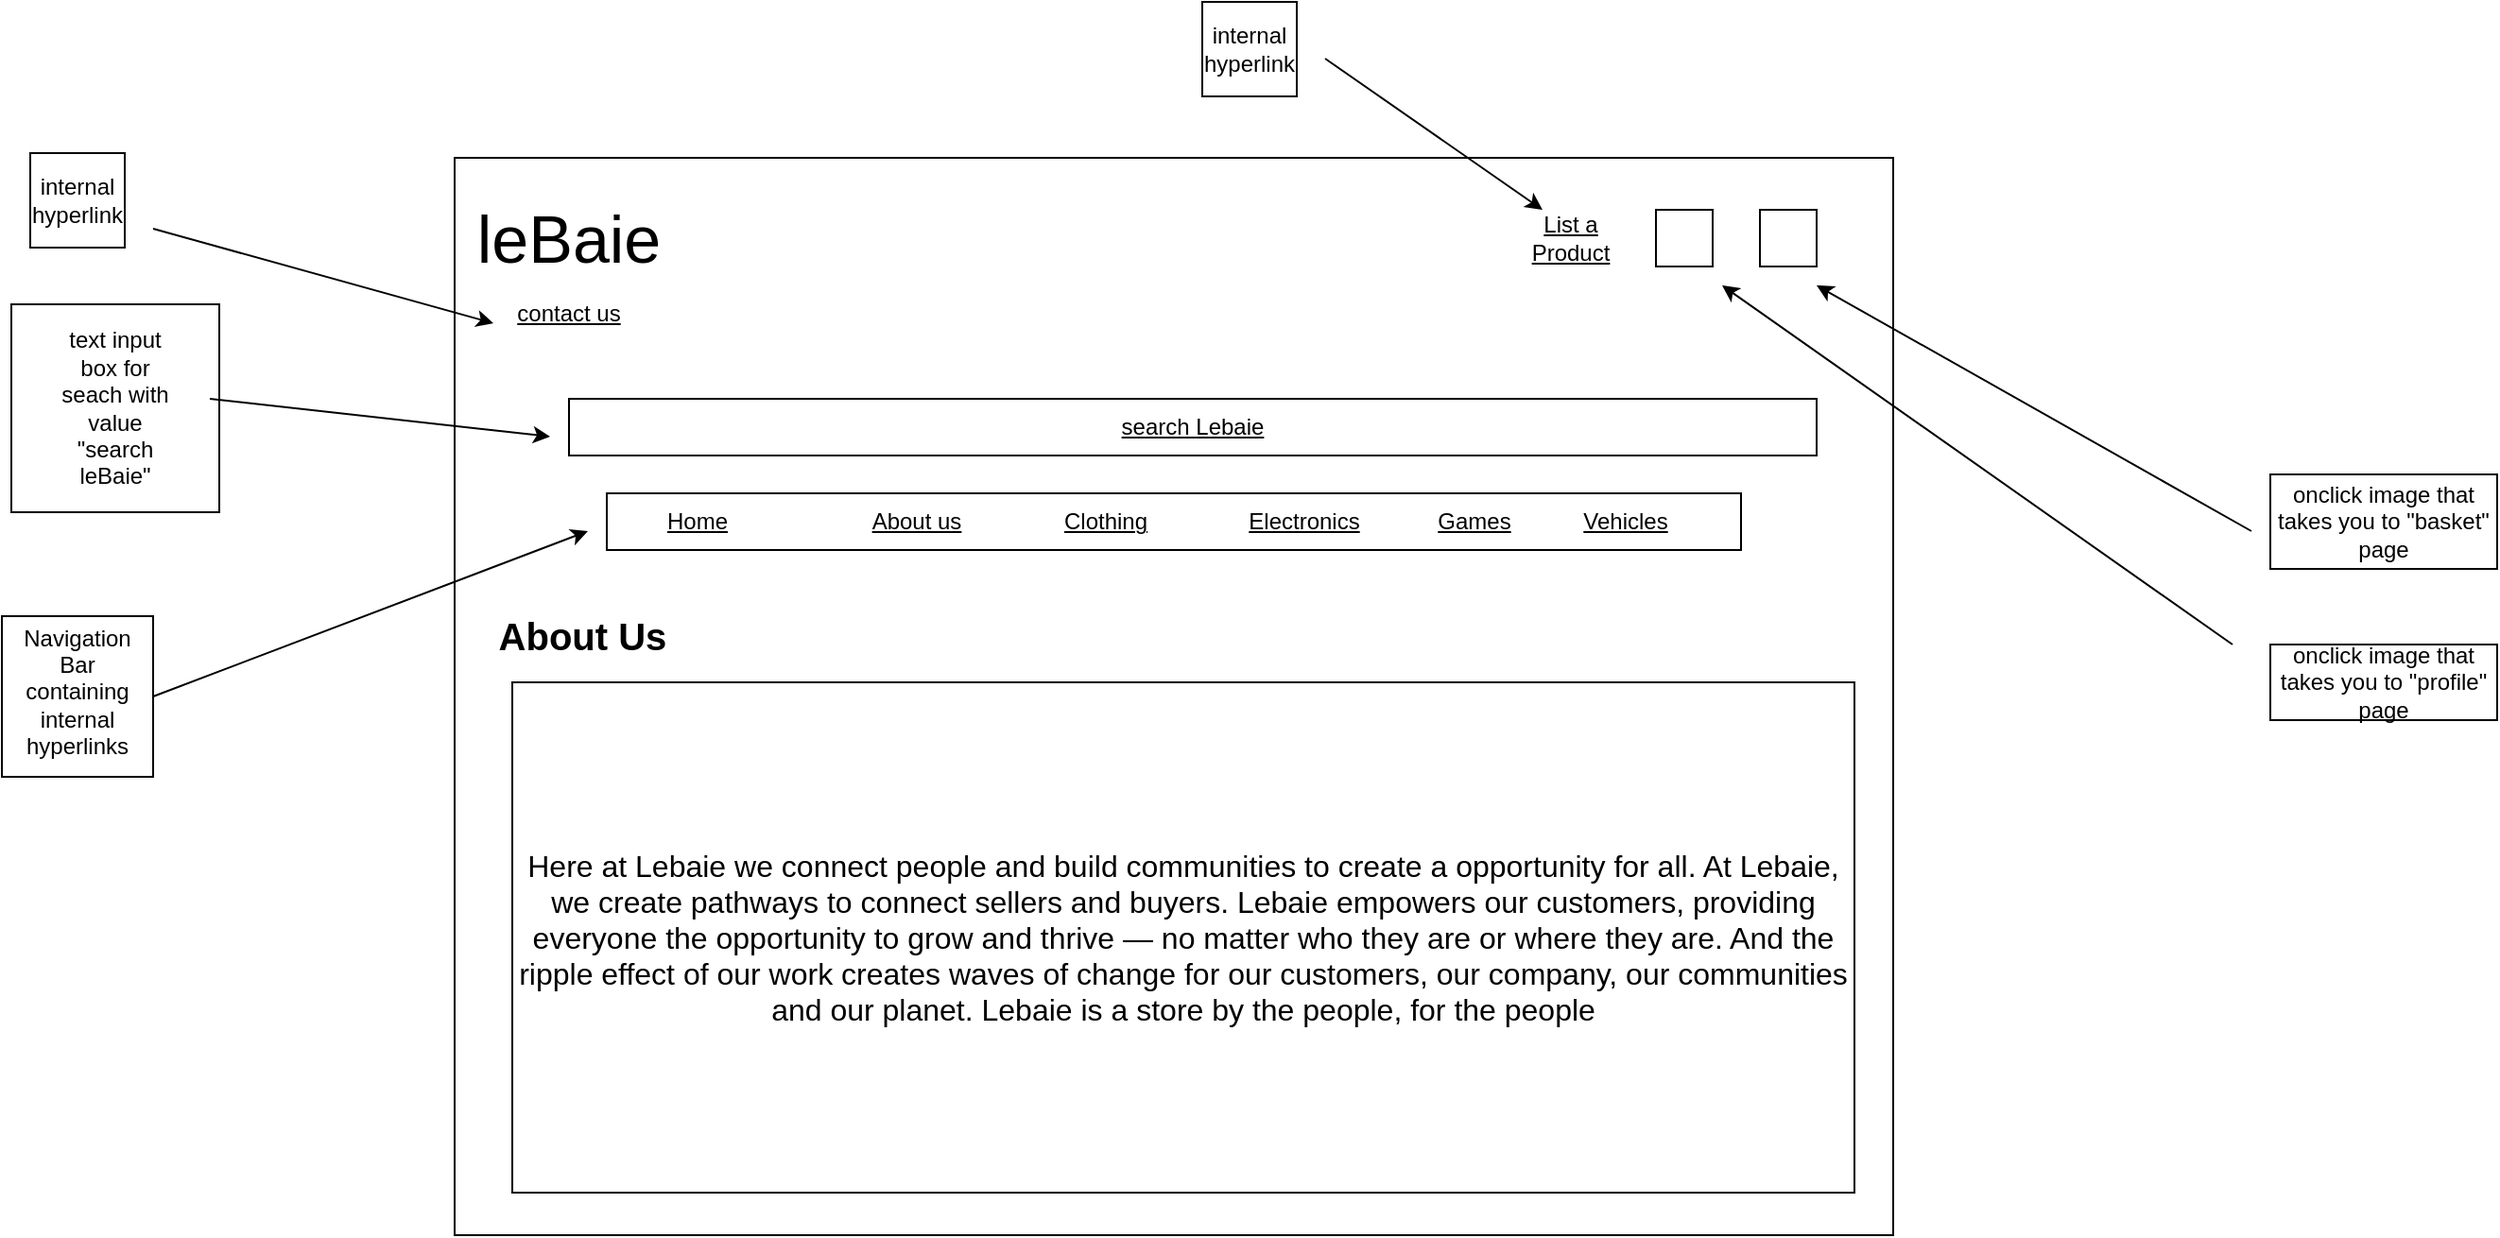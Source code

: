 <mxfile version="22.0.3" type="device">
  <diagram name="Page-1" id="ck8E8hJPoGC42zN4GeDB">
    <mxGraphModel dx="1204" dy="1836" grid="1" gridSize="10" guides="1" tooltips="1" connect="1" arrows="1" fold="1" page="0" pageScale="1" pageWidth="850" pageHeight="1100" math="0" shadow="0">
      <root>
        <mxCell id="0" />
        <mxCell id="1" parent="0" />
        <mxCell id="Sa9khdKqVvLmy_zCqasR-1" value="" style="rounded=0;whiteSpace=wrap;html=1;fillColor=none;" parent="1" vertex="1">
          <mxGeometry x="120" y="220" width="600" height="30" as="geometry" />
        </mxCell>
        <mxCell id="Sa9khdKqVvLmy_zCqasR-2" value="" style="rounded=0;whiteSpace=wrap;html=1;fillColor=none;fontStyle=4" parent="1" vertex="1">
          <mxGeometry x="39.5" y="42.5" width="761" height="570" as="geometry" />
        </mxCell>
        <mxCell id="Sa9khdKqVvLmy_zCqasR-3" value="search Lebaie" style="rounded=0;whiteSpace=wrap;html=1;fontStyle=4" parent="1" vertex="1">
          <mxGeometry x="100" y="170" width="660" height="30" as="geometry" />
        </mxCell>
        <mxCell id="Sa9khdKqVvLmy_zCqasR-4" value="&lt;span&gt;Home &lt;/span&gt;" style="text;html=1;strokeColor=none;fillColor=none;align=center;verticalAlign=middle;whiteSpace=wrap;rounded=0;fontStyle=4" parent="1" vertex="1">
          <mxGeometry x="138" y="220" width="60" height="30" as="geometry" />
        </mxCell>
        <mxCell id="Sa9khdKqVvLmy_zCqasR-5" value="Electronics " style="text;html=1;strokeColor=none;fillColor=none;align=center;verticalAlign=middle;whiteSpace=wrap;rounded=0;fontStyle=4" parent="1" vertex="1">
          <mxGeometry x="459" y="220" width="60" height="30" as="geometry" />
        </mxCell>
        <mxCell id="Sa9khdKqVvLmy_zCqasR-6" value="Clothing" style="text;html=1;strokeColor=none;fillColor=none;align=center;verticalAlign=middle;whiteSpace=wrap;rounded=0;fontStyle=4" parent="1" vertex="1">
          <mxGeometry x="354" y="220" width="60" height="30" as="geometry" />
        </mxCell>
        <mxCell id="Sa9khdKqVvLmy_zCqasR-7" value="Vehicles" style="text;html=1;strokeColor=none;fillColor=none;align=center;verticalAlign=middle;whiteSpace=wrap;rounded=0;fontStyle=4" parent="1" vertex="1">
          <mxGeometry x="629" y="220" width="60" height="30" as="geometry" />
        </mxCell>
        <mxCell id="Sa9khdKqVvLmy_zCqasR-8" value="About us" style="text;html=1;strokeColor=none;fillColor=none;align=center;verticalAlign=middle;whiteSpace=wrap;rounded=0;fontStyle=4" parent="1" vertex="1">
          <mxGeometry x="254" y="220" width="60" height="30" as="geometry" />
        </mxCell>
        <mxCell id="Sa9khdKqVvLmy_zCqasR-9" value="Games" style="text;html=1;strokeColor=none;fillColor=none;align=center;verticalAlign=middle;whiteSpace=wrap;rounded=0;fontStyle=4" parent="1" vertex="1">
          <mxGeometry x="549" y="220" width="60" height="30" as="geometry" />
        </mxCell>
        <mxCell id="Sa9khdKqVvLmy_zCqasR-10" value="&lt;span&gt;contact us&lt;br&gt;&lt;/span&gt;" style="text;html=1;strokeColor=none;fillColor=none;align=center;verticalAlign=middle;whiteSpace=wrap;rounded=0;fontStyle=4" parent="1" vertex="1">
          <mxGeometry x="70" y="110" width="60" height="30" as="geometry" />
        </mxCell>
        <mxCell id="Sa9khdKqVvLmy_zCqasR-11" value="&lt;span style=&quot;font-size: 35px;&quot;&gt;leBaie&lt;/span&gt;" style="text;html=1;strokeColor=none;fillColor=none;align=center;verticalAlign=middle;whiteSpace=wrap;rounded=0;fontStyle=0" parent="1" vertex="1">
          <mxGeometry x="70" y="80" width="60" height="10" as="geometry" />
        </mxCell>
        <mxCell id="Sa9khdKqVvLmy_zCqasR-12" value="&lt;span style=&quot;font-size: 20px;&quot;&gt;&lt;b&gt;About Us&amp;nbsp;&lt;/b&gt;&lt;/span&gt;" style="text;html=1;strokeColor=none;fillColor=none;align=center;verticalAlign=middle;whiteSpace=wrap;rounded=0;" parent="1" vertex="1">
          <mxGeometry x="60" y="280" width="100" height="30" as="geometry" />
        </mxCell>
        <mxCell id="Sa9khdKqVvLmy_zCqasR-13" value="" style="whiteSpace=wrap;html=1;aspect=fixed;" parent="1" vertex="1">
          <mxGeometry x="675" y="70" width="30" height="30" as="geometry" />
        </mxCell>
        <mxCell id="Sa9khdKqVvLmy_zCqasR-14" value="" style="whiteSpace=wrap;html=1;aspect=fixed;" parent="1" vertex="1">
          <mxGeometry x="730" y="70" width="30" height="30" as="geometry" />
        </mxCell>
        <mxCell id="Sa9khdKqVvLmy_zCqasR-15" value="" style="endArrow=classic;html=1;rounded=0;" parent="1" edge="1">
          <mxGeometry width="50" height="50" relative="1" as="geometry">
            <mxPoint x="980" y="300" as="sourcePoint" />
            <mxPoint x="710" y="110" as="targetPoint" />
          </mxGeometry>
        </mxCell>
        <mxCell id="Sa9khdKqVvLmy_zCqasR-16" value="onclick image that takes you to &quot;profile&quot; page" style="rounded=0;whiteSpace=wrap;html=1;fillColor=none;" parent="1" vertex="1">
          <mxGeometry x="1000" y="300" width="120" height="40" as="geometry" />
        </mxCell>
        <mxCell id="Sa9khdKqVvLmy_zCqasR-17" value="" style="endArrow=classic;html=1;rounded=0;" parent="1" edge="1">
          <mxGeometry width="50" height="50" relative="1" as="geometry">
            <mxPoint x="990" y="240" as="sourcePoint" />
            <mxPoint x="760" y="110" as="targetPoint" />
          </mxGeometry>
        </mxCell>
        <mxCell id="Sa9khdKqVvLmy_zCqasR-18" value="onclick image that takes you to &quot;basket&quot; page" style="rounded=0;whiteSpace=wrap;html=1;fillColor=none;" parent="1" vertex="1">
          <mxGeometry x="1000" y="210" width="120" height="50" as="geometry" />
        </mxCell>
        <mxCell id="Sa9khdKqVvLmy_zCqasR-20" value="" style="whiteSpace=wrap;html=1;aspect=fixed;fillColor=none;" parent="1" vertex="1">
          <mxGeometry x="-195" y="120" width="110" height="110" as="geometry" />
        </mxCell>
        <mxCell id="Sa9khdKqVvLmy_zCqasR-21" value="" style="endArrow=classic;html=1;rounded=0;" parent="1" edge="1">
          <mxGeometry width="50" height="50" relative="1" as="geometry">
            <mxPoint x="-90" y="170" as="sourcePoint" />
            <mxPoint x="90" y="190" as="targetPoint" />
          </mxGeometry>
        </mxCell>
        <mxCell id="Sa9khdKqVvLmy_zCqasR-22" value="text input box for seach with value &quot;search leBaie&quot;" style="text;html=1;strokeColor=none;fillColor=none;align=center;verticalAlign=middle;whiteSpace=wrap;rounded=0;" parent="1" vertex="1">
          <mxGeometry x="-170" y="160" width="60" height="30" as="geometry" />
        </mxCell>
        <mxCell id="Sa9khdKqVvLmy_zCqasR-23" value="" style="rounded=0;whiteSpace=wrap;html=1;fillColor=none;" parent="1" vertex="1">
          <mxGeometry x="-200" y="285" width="80" height="85" as="geometry" />
        </mxCell>
        <mxCell id="Sa9khdKqVvLmy_zCqasR-24" value="Navigation Bar containing internal hyperlinks" style="text;html=1;strokeColor=none;fillColor=none;align=center;verticalAlign=middle;whiteSpace=wrap;rounded=0;" parent="1" vertex="1">
          <mxGeometry x="-190" y="310" width="60" height="30" as="geometry" />
        </mxCell>
        <mxCell id="Sa9khdKqVvLmy_zCqasR-25" value="" style="endArrow=classic;html=1;rounded=0;exitX=1;exitY=0.5;exitDx=0;exitDy=0;" parent="1" source="Sa9khdKqVvLmy_zCqasR-23" edge="1">
          <mxGeometry width="50" height="50" relative="1" as="geometry">
            <mxPoint x="60" y="290" as="sourcePoint" />
            <mxPoint x="110" y="240" as="targetPoint" />
          </mxGeometry>
        </mxCell>
        <mxCell id="Sa9khdKqVvLmy_zCqasR-26" value="" style="whiteSpace=wrap;html=1;aspect=fixed;fillColor=none;" parent="1" vertex="1">
          <mxGeometry x="-185" y="40" width="50" height="50" as="geometry" />
        </mxCell>
        <mxCell id="Sa9khdKqVvLmy_zCqasR-27" value="internal hyperlink " style="text;html=1;fillColor=none;align=center;verticalAlign=middle;whiteSpace=wrap;rounded=0;" parent="1" vertex="1">
          <mxGeometry x="-190" y="50" width="60" height="30" as="geometry" />
        </mxCell>
        <mxCell id="Sa9khdKqVvLmy_zCqasR-28" value="" style="endArrow=classic;html=1;rounded=0;" parent="1" edge="1">
          <mxGeometry width="50" height="50" relative="1" as="geometry">
            <mxPoint x="-120" y="80" as="sourcePoint" />
            <mxPoint x="60" y="130" as="targetPoint" />
          </mxGeometry>
        </mxCell>
        <mxCell id="Sa9khdKqVvLmy_zCqasR-29" value="&lt;u&gt;List a Product&lt;/u&gt;" style="text;html=1;strokeColor=none;fillColor=none;align=center;verticalAlign=middle;whiteSpace=wrap;rounded=0;" parent="1" vertex="1">
          <mxGeometry x="600" y="70" width="60" height="30" as="geometry" />
        </mxCell>
        <mxCell id="Sa9khdKqVvLmy_zCqasR-30" value="" style="whiteSpace=wrap;html=1;aspect=fixed;fillColor=none;" parent="1" vertex="1">
          <mxGeometry x="435" y="-40" width="50" height="50" as="geometry" />
        </mxCell>
        <mxCell id="Sa9khdKqVvLmy_zCqasR-31" value="internal hyperlink " style="text;html=1;fillColor=none;align=center;verticalAlign=middle;whiteSpace=wrap;rounded=0;" parent="1" vertex="1">
          <mxGeometry x="430" y="-30" width="60" height="30" as="geometry" />
        </mxCell>
        <mxCell id="Sa9khdKqVvLmy_zCqasR-32" value="" style="endArrow=classic;html=1;rounded=0;entryX=0.25;entryY=0;entryDx=0;entryDy=0;" parent="1" target="Sa9khdKqVvLmy_zCqasR-29" edge="1">
          <mxGeometry width="50" height="50" relative="1" as="geometry">
            <mxPoint x="500" y="-10" as="sourcePoint" />
            <mxPoint x="610" y="50" as="targetPoint" />
          </mxGeometry>
        </mxCell>
        <mxCell id="Sa9khdKqVvLmy_zCqasR-34" value="&lt;font style=&quot;font-size: 16px;&quot;&gt;Here at Lebaie we connect people and build communities to create a opportunity for all. At Lebaie, we create pathways to connect sellers and buyers. Lebaie empowers our customers, providing everyone the opportunity to grow and thrive — no matter who they are or where they are. And the ripple effect of our work creates waves of change for our customers, our company, our communities and our planet. Lebaie is a store by the people, for the people&lt;/font&gt;" style="rounded=0;whiteSpace=wrap;html=1;fillColor=none;" parent="1" vertex="1">
          <mxGeometry x="70" y="320" width="710" height="270" as="geometry" />
        </mxCell>
      </root>
    </mxGraphModel>
  </diagram>
</mxfile>
